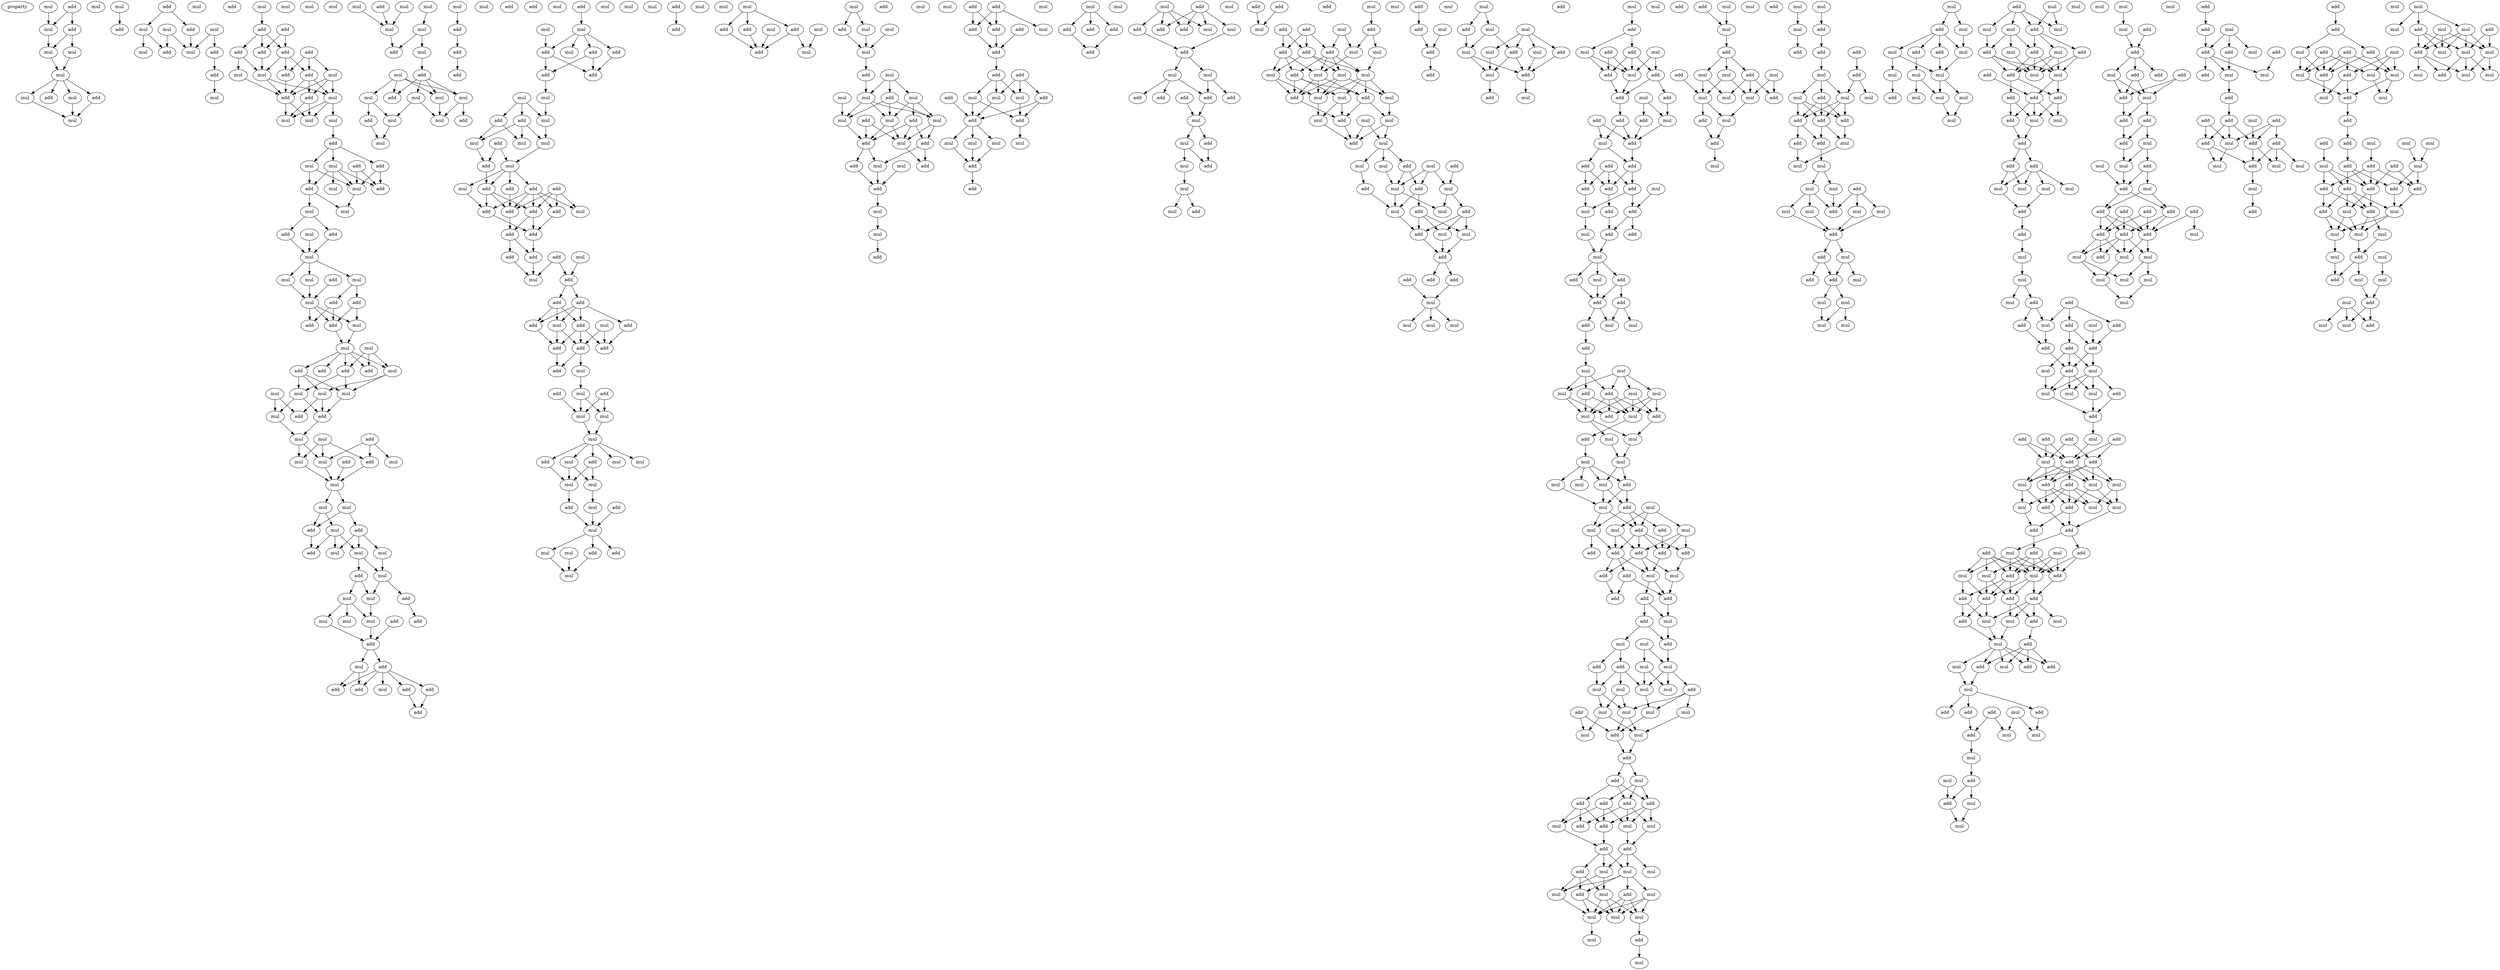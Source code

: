 digraph {
    node [fontcolor=black]
    property [mul=2,lf=1.8]
    0 [ label = mul ];
    1 [ label = add ];
    2 [ label = mul ];
    3 [ label = add ];
    4 [ label = mul ];
    5 [ label = mul ];
    6 [ label = mul ];
    7 [ label = mul ];
    8 [ label = mul ];
    9 [ label = mul ];
    10 [ label = add ];
    11 [ label = mul ];
    12 [ label = add ];
    13 [ label = mul ];
    14 [ label = add ];
    15 [ label = add ];
    16 [ label = mul ];
    17 [ label = mul ];
    18 [ label = mul ];
    19 [ label = add ];
    20 [ label = mul ];
    21 [ label = mul ];
    22 [ label = add ];
    23 [ label = mul ];
    24 [ label = add ];
    25 [ label = add ];
    26 [ label = mul ];
    27 [ label = add ];
    28 [ label = mul ];
    29 [ label = add ];
    30 [ label = add ];
    31 [ label = add ];
    32 [ label = add ];
    33 [ label = add ];
    34 [ label = add ];
    35 [ label = mul ];
    36 [ label = add ];
    37 [ label = add ];
    38 [ label = mul ];
    39 [ label = mul ];
    40 [ label = mul ];
    41 [ label = add ];
    42 [ label = add ];
    43 [ label = mul ];
    44 [ label = mul ];
    45 [ label = mul ];
    46 [ label = add ];
    47 [ label = add ];
    48 [ label = add ];
    49 [ label = mul ];
    50 [ label = mul ];
    51 [ label = mul ];
    52 [ label = add ];
    53 [ label = add ];
    54 [ label = mul ];
    55 [ label = mul ];
    56 [ label = mul ];
    57 [ label = mul ];
    58 [ label = add ];
    59 [ label = mul ];
    60 [ label = mul ];
    61 [ label = add ];
    62 [ label = mul ];
    63 [ label = mul ];
    64 [ label = mul ];
    65 [ label = add ];
    66 [ label = mul ];
    67 [ label = add ];
    68 [ label = mul ];
    69 [ label = add ];
    70 [ label = add ];
    71 [ label = mul ];
    72 [ label = add ];
    73 [ label = mul ];
    74 [ label = mul ];
    75 [ label = add ];
    76 [ label = add ];
    77 [ label = add ];
    78 [ label = add ];
    79 [ label = mul ];
    80 [ label = mul ];
    81 [ label = mul ];
    82 [ label = mul ];
    83 [ label = mul ];
    84 [ label = add ];
    85 [ label = add ];
    86 [ label = mul ];
    87 [ label = mul ];
    88 [ label = add ];
    89 [ label = mul ];
    90 [ label = mul ];
    91 [ label = add ];
    92 [ label = mul ];
    93 [ label = add ];
    94 [ label = mul ];
    95 [ label = mul ];
    96 [ label = mul ];
    97 [ label = mul ];
    98 [ label = add ];
    99 [ label = mul ];
    100 [ label = add ];
    101 [ label = mul ];
    102 [ label = mul ];
    103 [ label = add ];
    104 [ label = mul ];
    105 [ label = add ];
    106 [ label = mul ];
    107 [ label = mul ];
    108 [ label = mul ];
    109 [ label = add ];
    110 [ label = mul ];
    111 [ label = mul ];
    112 [ label = add ];
    113 [ label = add ];
    114 [ label = mul ];
    115 [ label = add ];
    116 [ label = mul ];
    117 [ label = add ];
    118 [ label = add ];
    119 [ label = add ];
    120 [ label = mul ];
    121 [ label = add ];
    122 [ label = add ];
    123 [ label = add ];
    124 [ label = mul ];
    125 [ label = mul ];
    126 [ label = mul ];
    127 [ label = add ];
    128 [ label = mul ];
    129 [ label = mul ];
    130 [ label = mul ];
    131 [ label = mul ];
    132 [ label = add ];
    133 [ label = mul ];
    134 [ label = add ];
    135 [ label = mul ];
    136 [ label = mul ];
    137 [ label = add ];
    138 [ label = mul ];
    139 [ label = mul ];
    140 [ label = mul ];
    141 [ label = mul ];
    142 [ label = add ];
    143 [ label = add ];
    144 [ label = mul ];
    145 [ label = mul ];
    146 [ label = mul ];
    147 [ label = add ];
    148 [ label = add ];
    149 [ label = add ];
    150 [ label = add ];
    151 [ label = mul ];
    152 [ label = add ];
    153 [ label = add ];
    154 [ label = mul ];
    155 [ label = mul ];
    156 [ label = mul ];
    157 [ label = add ];
    158 [ label = mul ];
    159 [ label = add ];
    160 [ label = add ];
    161 [ label = add ];
    162 [ label = add ];
    163 [ label = mul ];
    164 [ label = mul ];
    165 [ label = mul ];
    166 [ label = mul ];
    167 [ label = add ];
    168 [ label = add ];
    169 [ label = mul ];
    170 [ label = mul ];
    171 [ label = mul ];
    172 [ label = add ];
    173 [ label = mul ];
    174 [ label = add ];
    175 [ label = add ];
    176 [ label = mul ];
    177 [ label = add ];
    178 [ label = add ];
    179 [ label = add ];
    180 [ label = add ];
    181 [ label = add ];
    182 [ label = add ];
    183 [ label = mul ];
    184 [ label = add ];
    185 [ label = add ];
    186 [ label = add ];
    187 [ label = mul ];
    188 [ label = add ];
    189 [ label = mul ];
    190 [ label = add ];
    191 [ label = add ];
    192 [ label = add ];
    193 [ label = mul ];
    194 [ label = add ];
    195 [ label = add ];
    196 [ label = add ];
    197 [ label = add ];
    198 [ label = add ];
    199 [ label = mul ];
    200 [ label = mul ];
    201 [ label = add ];
    202 [ label = add ];
    203 [ label = add ];
    204 [ label = mul ];
    205 [ label = add ];
    206 [ label = add ];
    207 [ label = mul ];
    208 [ label = add ];
    209 [ label = add ];
    210 [ label = mul ];
    211 [ label = mul ];
    212 [ label = add ];
    213 [ label = mul ];
    214 [ label = add ];
    215 [ label = mul ];
    216 [ label = add ];
    217 [ label = mul ];
    218 [ label = mul ];
    219 [ label = mul ];
    220 [ label = mul ];
    221 [ label = add ];
    222 [ label = mul ];
    223 [ label = mul ];
    224 [ label = add ];
    225 [ label = mul ];
    226 [ label = mul ];
    227 [ label = mul ];
    228 [ label = add ];
    229 [ label = mul ];
    230 [ label = add ];
    231 [ label = mul ];
    232 [ label = mul ];
    233 [ label = add ];
    234 [ label = mul ];
    235 [ label = add ];
    236 [ label = mul ];
    237 [ label = add ];
    238 [ label = mul ];
    239 [ label = add ];
    240 [ label = mul ];
    241 [ label = add ];
    242 [ label = mul ];
    243 [ label = add ];
    244 [ label = mul ];
    245 [ label = mul ];
    246 [ label = add ];
    247 [ label = mul ];
    248 [ label = mul ];
    249 [ label = mul ];
    250 [ label = add ];
    251 [ label = mul ];
    252 [ label = add ];
    253 [ label = add ];
    254 [ label = mul ];
    255 [ label = mul ];
    256 [ label = mul ];
    257 [ label = mul ];
    258 [ label = add ];
    259 [ label = add ];
    260 [ label = add ];
    261 [ label = mul ];
    262 [ label = mul ];
    263 [ label = add ];
    264 [ label = add ];
    265 [ label = mul ];
    266 [ label = mul ];
    267 [ label = mul ];
    268 [ label = mul ];
    269 [ label = add ];
    270 [ label = add ];
    271 [ label = add ];
    272 [ label = add ];
    273 [ label = add ];
    274 [ label = add ];
    275 [ label = mul ];
    276 [ label = add ];
    277 [ label = add ];
    278 [ label = add ];
    279 [ label = add ];
    280 [ label = mul ];
    281 [ label = mul ];
    282 [ label = add ];
    283 [ label = mul ];
    284 [ label = add ];
    285 [ label = add ];
    286 [ label = mul ];
    287 [ label = mul ];
    288 [ label = mul ];
    289 [ label = mul ];
    290 [ label = add ];
    291 [ label = add ];
    292 [ label = mul ];
    293 [ label = mul ];
    294 [ label = mul ];
    295 [ label = add ];
    296 [ label = add ];
    297 [ label = add ];
    298 [ label = add ];
    299 [ label = mul ];
    300 [ label = add ];
    301 [ label = mul ];
    302 [ label = add ];
    303 [ label = add ];
    304 [ label = add ];
    305 [ label = mul ];
    306 [ label = add ];
    307 [ label = mul ];
    308 [ label = mul ];
    309 [ label = mul ];
    310 [ label = add ];
    311 [ label = add ];
    312 [ label = add ];
    313 [ label = add ];
    314 [ label = add ];
    315 [ label = mul ];
    316 [ label = mul ];
    317 [ label = add ];
    318 [ label = mul ];
    319 [ label = add ];
    320 [ label = mul ];
    321 [ label = add ];
    322 [ label = add ];
    323 [ label = add ];
    324 [ label = mul ];
    325 [ label = add ];
    326 [ label = mul ];
    327 [ label = mul ];
    328 [ label = add ];
    329 [ label = add ];
    330 [ label = add ];
    331 [ label = mul ];
    332 [ label = add ];
    333 [ label = mul ];
    334 [ label = add ];
    335 [ label = add ];
    336 [ label = mul ];
    337 [ label = mul ];
    338 [ label = mul ];
    339 [ label = mul ];
    340 [ label = add ];
    341 [ label = mul ];
    342 [ label = mul ];
    343 [ label = mul ];
    344 [ label = mul ];
    345 [ label = add ];
    346 [ label = add ];
    347 [ label = mul ];
    348 [ label = add ];
    349 [ label = mul ];
    350 [ label = mul ];
    351 [ label = add ];
    352 [ label = mul ];
    353 [ label = mul ];
    354 [ label = add ];
    355 [ label = mul ];
    356 [ label = add ];
    357 [ label = mul ];
    358 [ label = mul ];
    359 [ label = mul ];
    360 [ label = add ];
    361 [ label = add ];
    362 [ label = add ];
    363 [ label = mul ];
    364 [ label = mul ];
    365 [ label = add ];
    366 [ label = mul ];
    367 [ label = mul ];
    368 [ label = add ];
    369 [ label = add ];
    370 [ label = mul ];
    371 [ label = add ];
    372 [ label = add ];
    373 [ label = add ];
    374 [ label = mul ];
    375 [ label = mul ];
    376 [ label = mul ];
    377 [ label = mul ];
    378 [ label = add ];
    379 [ label = mul ];
    380 [ label = add ];
    381 [ label = add ];
    382 [ label = mul ];
    383 [ label = add ];
    384 [ label = mul ];
    385 [ label = mul ];
    386 [ label = mul ];
    387 [ label = add ];
    388 [ label = add ];
    389 [ label = mul ];
    390 [ label = add ];
    391 [ label = mul ];
    392 [ label = mul ];
    393 [ label = mul ];
    394 [ label = add ];
    395 [ label = mul ];
    396 [ label = add ];
    397 [ label = mul ];
    398 [ label = add ];
    399 [ label = add ];
    400 [ label = mul ];
    401 [ label = mul ];
    402 [ label = add ];
    403 [ label = add ];
    404 [ label = mul ];
    405 [ label = mul ];
    406 [ label = add ];
    407 [ label = add ];
    408 [ label = add ];
    409 [ label = mul ];
    410 [ label = add ];
    411 [ label = add ];
    412 [ label = add ];
    413 [ label = mul ];
    414 [ label = add ];
    415 [ label = add ];
    416 [ label = mul ];
    417 [ label = add ];
    418 [ label = add ];
    419 [ label = add ];
    420 [ label = add ];
    421 [ label = add ];
    422 [ label = mul ];
    423 [ label = add ];
    424 [ label = add ];
    425 [ label = mul ];
    426 [ label = add ];
    427 [ label = mul ];
    428 [ label = add ];
    429 [ label = add ];
    430 [ label = mul ];
    431 [ label = mul ];
    432 [ label = add ];
    433 [ label = add ];
    434 [ label = add ];
    435 [ label = add ];
    436 [ label = add ];
    437 [ label = mul ];
    438 [ label = mul ];
    439 [ label = add ];
    440 [ label = mul ];
    441 [ label = mul ];
    442 [ label = mul ];
    443 [ label = mul ];
    444 [ label = mul ];
    445 [ label = add ];
    446 [ label = add ];
    447 [ label = add ];
    448 [ label = add ];
    449 [ label = mul ];
    450 [ label = mul ];
    451 [ label = mul ];
    452 [ label = add ];
    453 [ label = mul ];
    454 [ label = mul ];
    455 [ label = mul ];
    456 [ label = mul ];
    457 [ label = mul ];
    458 [ label = add ];
    459 [ label = add ];
    460 [ label = mul ];
    461 [ label = add ];
    462 [ label = mul ];
    463 [ label = mul ];
    464 [ label = mul ];
    465 [ label = add ];
    466 [ label = mul ];
    467 [ label = mul ];
    468 [ label = add ];
    469 [ label = add ];
    470 [ label = add ];
    471 [ label = add ];
    472 [ label = add ];
    473 [ label = add ];
    474 [ label = mul ];
    475 [ label = add ];
    476 [ label = mul ];
    477 [ label = add ];
    478 [ label = add ];
    479 [ label = add ];
    480 [ label = add ];
    481 [ label = add ];
    482 [ label = mul ];
    483 [ label = add ];
    484 [ label = mul ];
    485 [ label = mul ];
    486 [ label = mul ];
    487 [ label = add ];
    488 [ label = add ];
    489 [ label = mul ];
    490 [ label = mul ];
    491 [ label = add ];
    492 [ label = mul ];
    493 [ label = mul ];
    494 [ label = mul ];
    495 [ label = add ];
    496 [ label = mul ];
    497 [ label = mul ];
    498 [ label = mul ];
    499 [ label = mul ];
    500 [ label = mul ];
    501 [ label = add ];
    502 [ label = mul ];
    503 [ label = add ];
    504 [ label = add ];
    505 [ label = mul ];
    506 [ label = add ];
    507 [ label = add ];
    508 [ label = add ];
    509 [ label = add ];
    510 [ label = mul ];
    511 [ label = add ];
    512 [ label = mul ];
    513 [ label = add ];
    514 [ label = mul ];
    515 [ label = add ];
    516 [ label = add ];
    517 [ label = mul ];
    518 [ label = mul ];
    519 [ label = mul ];
    520 [ label = add ];
    521 [ label = mul ];
    522 [ label = mul ];
    523 [ label = mul ];
    524 [ label = add ];
    525 [ label = add ];
    526 [ label = mul ];
    527 [ label = mul ];
    528 [ label = mul ];
    529 [ label = add ];
    530 [ label = mul ];
    531 [ label = add ];
    532 [ label = mul ];
    533 [ label = mul ];
    534 [ label = mul ];
    535 [ label = add ];
    536 [ label = mul ];
    537 [ label = add ];
    538 [ label = mul ];
    539 [ label = add ];
    540 [ label = mul ];
    541 [ label = mul ];
    542 [ label = add ];
    543 [ label = mul ];
    544 [ label = add ];
    545 [ label = mul ];
    546 [ label = mul ];
    547 [ label = add ];
    548 [ label = mul ];
    549 [ label = add ];
    550 [ label = mul ];
    551 [ label = mul ];
    552 [ label = mul ];
    553 [ label = mul ];
    554 [ label = add ];
    555 [ label = add ];
    556 [ label = add ];
    557 [ label = add ];
    558 [ label = mul ];
    559 [ label = add ];
    560 [ label = mul ];
    561 [ label = mul ];
    562 [ label = add ];
    563 [ label = mul ];
    564 [ label = add ];
    565 [ label = add ];
    566 [ label = add ];
    567 [ label = add ];
    568 [ label = add ];
    569 [ label = mul ];
    570 [ label = mul ];
    571 [ label = mul ];
    572 [ label = add ];
    573 [ label = mul ];
    574 [ label = mul ];
    575 [ label = mul ];
    576 [ label = mul ];
    577 [ label = mul ];
    578 [ label = add ];
    579 [ label = mul ];
    580 [ label = add ];
    581 [ label = mul ];
    582 [ label = add ];
    583 [ label = add ];
    584 [ label = add ];
    585 [ label = mul ];
    586 [ label = mul ];
    587 [ label = mul ];
    588 [ label = mul ];
    589 [ label = mul ];
    590 [ label = mul ];
    591 [ label = add ];
    592 [ label = mul ];
    593 [ label = mul ];
    594 [ label = add ];
    595 [ label = mul ];
    596 [ label = add ];
    597 [ label = mul ];
    598 [ label = mul ];
    599 [ label = mul ];
    600 [ label = mul ];
    601 [ label = mul ];
    602 [ label = add ];
    603 [ label = mul ];
    604 [ label = mul ];
    605 [ label = add ];
    606 [ label = mul ];
    607 [ label = add ];
    608 [ label = mul ];
    609 [ label = mul ];
    610 [ label = mul ];
    611 [ label = add ];
    612 [ label = mul ];
    613 [ label = add ];
    614 [ label = add ];
    615 [ label = mul ];
    616 [ label = mul ];
    617 [ label = add ];
    618 [ label = add ];
    619 [ label = mul ];
    620 [ label = add ];
    621 [ label = add ];
    622 [ label = add ];
    623 [ label = mul ];
    624 [ label = add ];
    625 [ label = mul ];
    626 [ label = add ];
    627 [ label = add ];
    628 [ label = add ];
    629 [ label = mul ];
    630 [ label = mul ];
    631 [ label = mul ];
    632 [ label = mul ];
    633 [ label = add ];
    634 [ label = mul ];
    635 [ label = add ];
    636 [ label = mul ];
    637 [ label = mul ];
    638 [ label = mul ];
    639 [ label = add ];
    640 [ label = mul ];
    641 [ label = add ];
    642 [ label = add ];
    643 [ label = mul ];
    644 [ label = mul ];
    645 [ label = add ];
    646 [ label = add ];
    647 [ label = add ];
    648 [ label = add ];
    649 [ label = add ];
    650 [ label = mul ];
    651 [ label = add ];
    652 [ label = mul ];
    653 [ label = mul ];
    654 [ label = add ];
    655 [ label = mul ];
    656 [ label = mul ];
    657 [ label = add ];
    658 [ label = add ];
    659 [ label = mul ];
    660 [ label = add ];
    661 [ label = add ];
    662 [ label = add ];
    663 [ label = add ];
    664 [ label = add ];
    665 [ label = mul ];
    666 [ label = mul ];
    667 [ label = add ];
    668 [ label = add ];
    669 [ label = mul ];
    670 [ label = mul ];
    671 [ label = mul ];
    672 [ label = add ];
    673 [ label = mul ];
    674 [ label = add ];
    675 [ label = mul ];
    676 [ label = add ];
    677 [ label = add ];
    678 [ label = mul ];
    679 [ label = add ];
    680 [ label = add ];
    681 [ label = mul ];
    682 [ label = add ];
    683 [ label = mul ];
    684 [ label = add ];
    685 [ label = mul ];
    686 [ label = mul ];
    687 [ label = add ];
    688 [ label = add ];
    689 [ label = add ];
    690 [ label = add ];
    691 [ label = add ];
    692 [ label = mul ];
    693 [ label = mul ];
    694 [ label = add ];
    695 [ label = mul ];
    696 [ label = add ];
    697 [ label = add ];
    698 [ label = mul ];
    699 [ label = add ];
    700 [ label = mul ];
    701 [ label = add ];
    702 [ label = mul ];
    703 [ label = add ];
    704 [ label = mul ];
    705 [ label = add ];
    706 [ label = mul ];
    707 [ label = add ];
    708 [ label = add ];
    709 [ label = add ];
    710 [ label = mul ];
    711 [ label = add ];
    712 [ label = mul ];
    713 [ label = mul ];
    714 [ label = mul ];
    715 [ label = add ];
    716 [ label = add ];
    717 [ label = mul ];
    718 [ label = mul ];
    719 [ label = mul ];
    720 [ label = add ];
    721 [ label = mul ];
    722 [ label = add ];
    723 [ label = add ];
    724 [ label = add ];
    725 [ label = add ];
    726 [ label = mul ];
    727 [ label = add ];
    728 [ label = mul ];
    729 [ label = add ];
    730 [ label = add ];
    731 [ label = add ];
    732 [ label = mul ];
    733 [ label = mul ];
    734 [ label = mul ];
    735 [ label = add ];
    736 [ label = mul ];
    737 [ label = add ];
    738 [ label = mul ];
    739 [ label = add ];
    740 [ label = add ];
    741 [ label = add ];
    742 [ label = add ];
    743 [ label = add ];
    744 [ label = add ];
    745 [ label = add ];
    746 [ label = add ];
    747 [ label = mul ];
    748 [ label = mul ];
    749 [ label = mul ];
    750 [ label = mul ];
    751 [ label = add ];
    752 [ label = mul ];
    753 [ label = mul ];
    754 [ label = mul ];
    755 [ label = mul ];
    756 [ label = add ];
    757 [ label = add ];
    758 [ label = mul ];
    759 [ label = add ];
    760 [ label = mul ];
    761 [ label = add ];
    762 [ label = add ];
    763 [ label = mul ];
    764 [ label = mul ];
    765 [ label = add ];
    766 [ label = add ];
    767 [ label = add ];
    768 [ label = add ];
    769 [ label = mul ];
    770 [ label = add ];
    771 [ label = mul ];
    772 [ label = add ];
    773 [ label = add ];
    774 [ label = add ];
    775 [ label = mul ];
    776 [ label = add ];
    777 [ label = mul ];
    778 [ label = mul ];
    779 [ label = mul ];
    780 [ label = add ];
    781 [ label = add ];
    782 [ label = add ];
    783 [ label = mul ];
    784 [ label = add ];
    785 [ label = add ];
    786 [ label = add ];
    787 [ label = mul ];
    788 [ label = add ];
    789 [ label = mul ];
    790 [ label = mul ];
    791 [ label = add ];
    792 [ label = mul ];
    793 [ label = mul ];
    794 [ label = add ];
    795 [ label = mul ];
    796 [ label = add ];
    797 [ label = add ];
    798 [ label = mul ];
    799 [ label = mul ];
    800 [ label = add ];
    801 [ label = mul ];
    802 [ label = mul ];
    803 [ label = add ];
    804 [ label = add ];
    805 [ label = mul ];
    806 [ label = add ];
    807 [ label = add ];
    808 [ label = add ];
    809 [ label = add ];
    810 [ label = add ];
    811 [ label = add ];
    812 [ label = add ];
    813 [ label = add ];
    814 [ label = mul ];
    815 [ label = mul ];
    816 [ label = mul ];
    817 [ label = mul ];
    818 [ label = mul ];
    819 [ label = mul ];
    820 [ label = add ];
    821 [ label = mul ];
    822 [ label = mul ];
    823 [ label = add ];
    824 [ label = mul ];
    825 [ label = mul ];
    826 [ label = add ];
    827 [ label = mul ];
    828 [ label = mul ];
    829 [ label = add ];
    830 [ label = mul ];
    831 [ label = mul ];
    832 [ label = add ];
    833 [ label = mul ];
    834 [ label = mul ];
    835 [ label = add ];
    836 [ label = mul ];
    837 [ label = mul ];
    838 [ label = mul ];
    839 [ label = add ];
    840 [ label = mul ];
    841 [ label = mul ];
    842 [ label = mul ];
    843 [ label = mul ];
    844 [ label = add ];
    0 -> 2 [ name = 0 ];
    1 -> 2 [ name = 1 ];
    1 -> 3 [ name = 2 ];
    2 -> 5 [ name = 3 ];
    3 -> 5 [ name = 4 ];
    3 -> 6 [ name = 5 ];
    5 -> 7 [ name = 6 ];
    6 -> 7 [ name = 7 ];
    7 -> 8 [ name = 8 ];
    7 -> 10 [ name = 9 ];
    7 -> 11 [ name = 10 ];
    7 -> 12 [ name = 11 ];
    8 -> 13 [ name = 12 ];
    9 -> 14 [ name = 13 ];
    11 -> 13 [ name = 14 ];
    12 -> 13 [ name = 15 ];
    15 -> 18 [ name = 16 ];
    15 -> 19 [ name = 17 ];
    16 -> 21 [ name = 18 ];
    16 -> 24 [ name = 19 ];
    17 -> 21 [ name = 20 ];
    17 -> 22 [ name = 21 ];
    18 -> 20 [ name = 22 ];
    18 -> 24 [ name = 23 ];
    19 -> 21 [ name = 24 ];
    22 -> 25 [ name = 25 ];
    25 -> 26 [ name = 26 ];
    28 -> 29 [ name = 27 ];
    29 -> 31 [ name = 28 ];
    29 -> 32 [ name = 29 ];
    29 -> 34 [ name = 30 ];
    30 -> 31 [ name = 31 ];
    30 -> 32 [ name = 32 ];
    31 -> 39 [ name = 33 ];
    32 -> 36 [ name = 34 ];
    32 -> 37 [ name = 35 ];
    32 -> 39 [ name = 36 ];
    33 -> 36 [ name = 37 ];
    33 -> 37 [ name = 38 ];
    33 -> 38 [ name = 39 ];
    34 -> 35 [ name = 40 ];
    34 -> 39 [ name = 41 ];
    35 -> 42 [ name = 42 ];
    36 -> 42 [ name = 43 ];
    37 -> 40 [ name = 44 ];
    37 -> 41 [ name = 45 ];
    37 -> 42 [ name = 46 ];
    38 -> 40 [ name = 47 ];
    38 -> 41 [ name = 48 ];
    38 -> 42 [ name = 49 ];
    39 -> 40 [ name = 50 ];
    39 -> 42 [ name = 51 ];
    40 -> 43 [ name = 52 ];
    40 -> 44 [ name = 53 ];
    40 -> 45 [ name = 54 ];
    41 -> 44 [ name = 55 ];
    41 -> 45 [ name = 56 ];
    42 -> 44 [ name = 57 ];
    42 -> 45 [ name = 58 ];
    43 -> 46 [ name = 59 ];
    46 -> 47 [ name = 60 ];
    46 -> 49 [ name = 61 ];
    46 -> 50 [ name = 62 ];
    47 -> 51 [ name = 63 ];
    47 -> 53 [ name = 64 ];
    48 -> 51 [ name = 65 ];
    48 -> 53 [ name = 66 ];
    49 -> 51 [ name = 67 ];
    49 -> 52 [ name = 68 ];
    49 -> 53 [ name = 69 ];
    49 -> 54 [ name = 70 ];
    50 -> 51 [ name = 71 ];
    50 -> 52 [ name = 72 ];
    51 -> 56 [ name = 73 ];
    52 -> 55 [ name = 74 ];
    52 -> 56 [ name = 75 ];
    55 -> 58 [ name = 76 ];
    55 -> 61 [ name = 77 ];
    58 -> 62 [ name = 78 ];
    60 -> 62 [ name = 79 ];
    61 -> 62 [ name = 80 ];
    62 -> 63 [ name = 81 ];
    62 -> 64 [ name = 82 ];
    62 -> 66 [ name = 83 ];
    63 -> 67 [ name = 84 ];
    63 -> 69 [ name = 85 ];
    64 -> 68 [ name = 86 ];
    65 -> 68 [ name = 87 ];
    66 -> 68 [ name = 88 ];
    67 -> 71 [ name = 89 ];
    67 -> 72 [ name = 90 ];
    68 -> 70 [ name = 91 ];
    68 -> 71 [ name = 92 ];
    68 -> 72 [ name = 93 ];
    69 -> 70 [ name = 94 ];
    69 -> 72 [ name = 95 ];
    71 -> 74 [ name = 96 ];
    72 -> 74 [ name = 97 ];
    73 -> 75 [ name = 98 ];
    73 -> 78 [ name = 99 ];
    73 -> 79 [ name = 100 ];
    74 -> 75 [ name = 101 ];
    74 -> 76 [ name = 102 ];
    74 -> 77 [ name = 103 ];
    74 -> 78 [ name = 104 ];
    74 -> 79 [ name = 105 ];
    75 -> 81 [ name = 106 ];
    75 -> 82 [ name = 107 ];
    77 -> 80 [ name = 108 ];
    77 -> 81 [ name = 109 ];
    77 -> 82 [ name = 110 ];
    79 -> 80 [ name = 111 ];
    79 -> 81 [ name = 112 ];
    80 -> 84 [ name = 113 ];
    80 -> 85 [ name = 114 ];
    81 -> 85 [ name = 115 ];
    82 -> 85 [ name = 116 ];
    82 -> 86 [ name = 117 ];
    83 -> 84 [ name = 118 ];
    83 -> 86 [ name = 119 ];
    85 -> 87 [ name = 120 ];
    86 -> 87 [ name = 121 ];
    87 -> 90 [ name = 122 ];
    87 -> 92 [ name = 123 ];
    88 -> 91 [ name = 124 ];
    88 -> 92 [ name = 125 ];
    88 -> 94 [ name = 126 ];
    89 -> 90 [ name = 127 ];
    89 -> 91 [ name = 128 ];
    89 -> 92 [ name = 129 ];
    90 -> 95 [ name = 130 ];
    91 -> 95 [ name = 131 ];
    92 -> 95 [ name = 132 ];
    93 -> 95 [ name = 133 ];
    95 -> 96 [ name = 134 ];
    95 -> 97 [ name = 135 ];
    96 -> 98 [ name = 136 ];
    96 -> 100 [ name = 137 ];
    97 -> 98 [ name = 138 ];
    97 -> 99 [ name = 139 ];
    98 -> 103 [ name = 140 ];
    99 -> 102 [ name = 141 ];
    99 -> 103 [ name = 142 ];
    99 -> 104 [ name = 143 ];
    100 -> 101 [ name = 144 ];
    100 -> 102 [ name = 145 ];
    100 -> 104 [ name = 146 ];
    101 -> 106 [ name = 147 ];
    102 -> 105 [ name = 148 ];
    102 -> 106 [ name = 149 ];
    105 -> 107 [ name = 150 ];
    105 -> 108 [ name = 151 ];
    106 -> 107 [ name = 152 ];
    106 -> 109 [ name = 153 ];
    107 -> 110 [ name = 154 ];
    108 -> 110 [ name = 155 ];
    108 -> 111 [ name = 156 ];
    108 -> 114 [ name = 157 ];
    109 -> 112 [ name = 158 ];
    110 -> 115 [ name = 159 ];
    113 -> 115 [ name = 160 ];
    114 -> 115 [ name = 161 ];
    115 -> 116 [ name = 162 ];
    115 -> 117 [ name = 163 ];
    116 -> 121 [ name = 164 ];
    116 -> 122 [ name = 165 ];
    117 -> 118 [ name = 166 ];
    117 -> 119 [ name = 167 ];
    117 -> 120 [ name = 168 ];
    117 -> 121 [ name = 169 ];
    117 -> 122 [ name = 170 ];
    118 -> 123 [ name = 171 ];
    119 -> 123 [ name = 172 ];
    125 -> 130 [ name = 173 ];
    126 -> 130 [ name = 174 ];
    127 -> 130 [ name = 175 ];
    128 -> 129 [ name = 176 ];
    129 -> 131 [ name = 177 ];
    129 -> 132 [ name = 178 ];
    130 -> 132 [ name = 179 ];
    131 -> 134 [ name = 180 ];
    133 -> 135 [ name = 181 ];
    133 -> 136 [ name = 182 ];
    133 -> 137 [ name = 183 ];
    133 -> 138 [ name = 184 ];
    134 -> 135 [ name = 185 ];
    134 -> 136 [ name = 186 ];
    134 -> 137 [ name = 187 ];
    134 -> 139 [ name = 188 ];
    135 -> 141 [ name = 189 ];
    136 -> 141 [ name = 190 ];
    136 -> 143 [ name = 191 ];
    138 -> 140 [ name = 192 ];
    138 -> 142 [ name = 193 ];
    139 -> 140 [ name = 194 ];
    139 -> 141 [ name = 195 ];
    140 -> 144 [ name = 196 ];
    142 -> 144 [ name = 197 ];
    145 -> 148 [ name = 198 ];
    148 -> 149 [ name = 199 ];
    149 -> 152 [ name = 200 ];
    153 -> 155 [ name = 201 ];
    155 -> 157 [ name = 202 ];
    155 -> 158 [ name = 203 ];
    155 -> 159 [ name = 204 ];
    155 -> 160 [ name = 205 ];
    156 -> 159 [ name = 206 ];
    157 -> 162 [ name = 207 ];
    159 -> 161 [ name = 208 ];
    159 -> 162 [ name = 209 ];
    160 -> 161 [ name = 210 ];
    160 -> 162 [ name = 211 ];
    161 -> 165 [ name = 212 ];
    164 -> 166 [ name = 213 ];
    164 -> 167 [ name = 214 ];
    164 -> 168 [ name = 215 ];
    165 -> 166 [ name = 216 ];
    166 -> 171 [ name = 217 ];
    167 -> 169 [ name = 218 ];
    167 -> 170 [ name = 219 ];
    168 -> 169 [ name = 220 ];
    168 -> 170 [ name = 221 ];
    168 -> 171 [ name = 222 ];
    169 -> 174 [ name = 223 ];
    171 -> 173 [ name = 224 ];
    172 -> 173 [ name = 225 ];
    172 -> 174 [ name = 226 ];
    173 -> 175 [ name = 227 ];
    173 -> 176 [ name = 228 ];
    173 -> 177 [ name = 229 ];
    173 -> 179 [ name = 230 ];
    174 -> 177 [ name = 231 ];
    175 -> 180 [ name = 232 ];
    175 -> 181 [ name = 233 ];
    175 -> 182 [ name = 234 ];
    175 -> 183 [ name = 235 ];
    175 -> 184 [ name = 236 ];
    176 -> 184 [ name = 237 ];
    177 -> 181 [ name = 238 ];
    177 -> 182 [ name = 239 ];
    177 -> 184 [ name = 240 ];
    178 -> 180 [ name = 241 ];
    178 -> 181 [ name = 242 ];
    178 -> 182 [ name = 243 ];
    178 -> 183 [ name = 244 ];
    179 -> 181 [ name = 245 ];
    180 -> 185 [ name = 246 ];
    181 -> 186 [ name = 247 ];
    182 -> 185 [ name = 248 ];
    182 -> 186 [ name = 249 ];
    184 -> 185 [ name = 250 ];
    185 -> 190 [ name = 251 ];
    186 -> 188 [ name = 252 ];
    186 -> 190 [ name = 253 ];
    187 -> 192 [ name = 254 ];
    188 -> 193 [ name = 255 ];
    190 -> 193 [ name = 256 ];
    191 -> 192 [ name = 257 ];
    191 -> 193 [ name = 258 ];
    192 -> 194 [ name = 259 ];
    192 -> 195 [ name = 260 ];
    194 -> 196 [ name = 261 ];
    194 -> 197 [ name = 262 ];
    194 -> 200 [ name = 263 ];
    195 -> 196 [ name = 264 ];
    195 -> 197 [ name = 265 ];
    195 -> 198 [ name = 266 ];
    195 -> 200 [ name = 267 ];
    196 -> 201 [ name = 268 ];
    197 -> 201 [ name = 269 ];
    197 -> 202 [ name = 270 ];
    197 -> 203 [ name = 271 ];
    198 -> 203 [ name = 272 ];
    199 -> 202 [ name = 273 ];
    199 -> 203 [ name = 274 ];
    200 -> 201 [ name = 275 ];
    200 -> 202 [ name = 276 ];
    201 -> 205 [ name = 277 ];
    202 -> 204 [ name = 278 ];
    202 -> 205 [ name = 279 ];
    204 -> 207 [ name = 280 ];
    206 -> 210 [ name = 281 ];
    206 -> 211 [ name = 282 ];
    207 -> 210 [ name = 283 ];
    207 -> 211 [ name = 284 ];
    208 -> 212 [ name = 285 ];
    209 -> 210 [ name = 286 ];
    210 -> 213 [ name = 287 ];
    211 -> 213 [ name = 288 ];
    213 -> 214 [ name = 289 ];
    213 -> 215 [ name = 290 ];
    213 -> 216 [ name = 291 ];
    213 -> 217 [ name = 292 ];
    213 -> 218 [ name = 293 ];
    214 -> 219 [ name = 294 ];
    214 -> 220 [ name = 295 ];
    216 -> 220 [ name = 296 ];
    218 -> 219 [ name = 297 ];
    218 -> 220 [ name = 298 ];
    219 -> 222 [ name = 299 ];
    220 -> 221 [ name = 300 ];
    221 -> 225 [ name = 301 ];
    222 -> 225 [ name = 302 ];
    224 -> 225 [ name = 303 ];
    225 -> 228 [ name = 304 ];
    225 -> 229 [ name = 305 ];
    225 -> 230 [ name = 306 ];
    226 -> 231 [ name = 307 ];
    229 -> 231 [ name = 308 ];
    230 -> 231 [ name = 309 ];
    232 -> 233 [ name = 310 ];
    232 -> 235 [ name = 311 ];
    232 -> 237 [ name = 312 ];
    233 -> 239 [ name = 313 ];
    234 -> 239 [ name = 314 ];
    235 -> 238 [ name = 315 ];
    235 -> 239 [ name = 316 ];
    236 -> 238 [ name = 317 ];
    237 -> 239 [ name = 318 ];
    240 -> 242 [ name = 319 ];
    240 -> 243 [ name = 320 ];
    242 -> 245 [ name = 321 ];
    243 -> 245 [ name = 322 ];
    244 -> 245 [ name = 323 ];
    245 -> 246 [ name = 324 ];
    246 -> 249 [ name = 325 ];
    247 -> 248 [ name = 326 ];
    247 -> 249 [ name = 327 ];
    247 -> 250 [ name = 328 ];
    248 -> 253 [ name = 329 ];
    248 -> 254 [ name = 330 ];
    248 -> 256 [ name = 331 ];
    249 -> 254 [ name = 332 ];
    249 -> 255 [ name = 333 ];
    249 -> 256 [ name = 334 ];
    250 -> 254 [ name = 335 ];
    250 -> 255 [ name = 336 ];
    250 -> 256 [ name = 337 ];
    251 -> 255 [ name = 338 ];
    252 -> 257 [ name = 339 ];
    252 -> 258 [ name = 340 ];
    253 -> 257 [ name = 341 ];
    253 -> 258 [ name = 342 ];
    253 -> 259 [ name = 343 ];
    254 -> 257 [ name = 344 ];
    254 -> 259 [ name = 345 ];
    255 -> 258 [ name = 346 ];
    256 -> 257 [ name = 347 ];
    256 -> 258 [ name = 348 ];
    257 -> 263 [ name = 349 ];
    258 -> 260 [ name = 350 ];
    258 -> 262 [ name = 351 ];
    259 -> 262 [ name = 352 ];
    259 -> 263 [ name = 353 ];
    260 -> 264 [ name = 354 ];
    261 -> 264 [ name = 355 ];
    262 -> 264 [ name = 356 ];
    264 -> 265 [ name = 357 ];
    265 -> 268 [ name = 358 ];
    268 -> 269 [ name = 359 ];
    270 -> 272 [ name = 360 ];
    270 -> 273 [ name = 361 ];
    271 -> 272 [ name = 362 ];
    271 -> 273 [ name = 363 ];
    271 -> 275 [ name = 364 ];
    272 -> 276 [ name = 365 ];
    273 -> 276 [ name = 366 ];
    274 -> 276 [ name = 367 ];
    276 -> 277 [ name = 368 ];
    277 -> 280 [ name = 369 ];
    277 -> 281 [ name = 370 ];
    277 -> 283 [ name = 371 ];
    278 -> 281 [ name = 372 ];
    278 -> 282 [ name = 373 ];
    278 -> 283 [ name = 374 ];
    279 -> 284 [ name = 375 ];
    280 -> 284 [ name = 376 ];
    280 -> 285 [ name = 377 ];
    281 -> 284 [ name = 378 ];
    282 -> 284 [ name = 379 ];
    282 -> 285 [ name = 380 ];
    283 -> 285 [ name = 381 ];
    284 -> 287 [ name = 382 ];
    284 -> 288 [ name = 383 ];
    284 -> 289 [ name = 384 ];
    285 -> 286 [ name = 385 ];
    287 -> 290 [ name = 386 ];
    288 -> 290 [ name = 387 ];
    289 -> 290 [ name = 388 ];
    290 -> 291 [ name = 389 ];
    293 -> 295 [ name = 390 ];
    293 -> 296 [ name = 391 ];
    293 -> 297 [ name = 392 ];
    295 -> 298 [ name = 393 ];
    297 -> 298 [ name = 394 ];
    299 -> 302 [ name = 395 ];
    299 -> 303 [ name = 396 ];
    299 -> 304 [ name = 397 ];
    299 -> 305 [ name = 398 ];
    300 -> 301 [ name = 399 ];
    300 -> 303 [ name = 400 ];
    300 -> 304 [ name = 401 ];
    300 -> 305 [ name = 402 ];
    301 -> 306 [ name = 403 ];
    302 -> 306 [ name = 404 ];
    306 -> 308 [ name = 405 ];
    306 -> 309 [ name = 406 ];
    308 -> 310 [ name = 407 ];
    308 -> 311 [ name = 408 ];
    308 -> 312 [ name = 409 ];
    309 -> 312 [ name = 410 ];
    309 -> 313 [ name = 411 ];
    312 -> 315 [ name = 412 ];
    314 -> 315 [ name = 413 ];
    315 -> 316 [ name = 414 ];
    315 -> 317 [ name = 415 ];
    316 -> 318 [ name = 416 ];
    316 -> 319 [ name = 417 ];
    317 -> 319 [ name = 418 ];
    318 -> 320 [ name = 419 ];
    320 -> 324 [ name = 420 ];
    320 -> 325 [ name = 421 ];
    321 -> 326 [ name = 422 ];
    323 -> 326 [ name = 423 ];
    327 -> 330 [ name = 424 ];
    328 -> 332 [ name = 425 ];
    328 -> 334 [ name = 426 ];
    328 -> 335 [ name = 427 ];
    329 -> 334 [ name = 428 ];
    329 -> 335 [ name = 429 ];
    330 -> 333 [ name = 430 ];
    330 -> 336 [ name = 431 ];
    331 -> 332 [ name = 432 ];
    331 -> 336 [ name = 433 ];
    332 -> 337 [ name = 434 ];
    332 -> 339 [ name = 435 ];
    332 -> 340 [ name = 436 ];
    332 -> 341 [ name = 437 ];
    333 -> 339 [ name = 438 ];
    334 -> 337 [ name = 439 ];
    334 -> 338 [ name = 440 ];
    334 -> 339 [ name = 441 ];
    335 -> 338 [ name = 442 ];
    335 -> 340 [ name = 443 ];
    335 -> 341 [ name = 444 ];
    336 -> 341 [ name = 445 ];
    337 -> 343 [ name = 446 ];
    337 -> 344 [ name = 447 ];
    337 -> 345 [ name = 448 ];
    338 -> 343 [ name = 449 ];
    338 -> 345 [ name = 450 ];
    339 -> 342 [ name = 451 ];
    339 -> 343 [ name = 452 ];
    339 -> 344 [ name = 453 ];
    339 -> 346 [ name = 454 ];
    340 -> 342 [ name = 455 ];
    340 -> 345 [ name = 456 ];
    340 -> 346 [ name = 457 ];
    341 -> 343 [ name = 458 ];
    341 -> 345 [ name = 459 ];
    341 -> 346 [ name = 460 ];
    342 -> 348 [ name = 461 ];
    342 -> 350 [ name = 462 ];
    343 -> 350 [ name = 463 ];
    344 -> 349 [ name = 464 ];
    345 -> 348 [ name = 465 ];
    346 -> 348 [ name = 466 ];
    346 -> 349 [ name = 467 ];
    347 -> 351 [ name = 468 ];
    347 -> 352 [ name = 469 ];
    348 -> 351 [ name = 470 ];
    349 -> 351 [ name = 471 ];
    349 -> 352 [ name = 472 ];
    350 -> 351 [ name = 473 ];
    352 -> 353 [ name = 474 ];
    352 -> 354 [ name = 475 ];
    352 -> 357 [ name = 476 ];
    353 -> 359 [ name = 477 ];
    354 -> 359 [ name = 478 ];
    354 -> 360 [ name = 479 ];
    355 -> 358 [ name = 480 ];
    355 -> 359 [ name = 481 ];
    355 -> 360 [ name = 482 ];
    356 -> 358 [ name = 483 ];
    357 -> 361 [ name = 484 ];
    358 -> 362 [ name = 485 ];
    358 -> 364 [ name = 486 ];
    359 -> 363 [ name = 487 ];
    359 -> 364 [ name = 488 ];
    360 -> 363 [ name = 489 ];
    360 -> 365 [ name = 490 ];
    361 -> 363 [ name = 491 ];
    362 -> 366 [ name = 492 ];
    362 -> 367 [ name = 493 ];
    362 -> 368 [ name = 494 ];
    363 -> 368 [ name = 495 ];
    365 -> 366 [ name = 496 ];
    365 -> 367 [ name = 497 ];
    365 -> 368 [ name = 498 ];
    366 -> 369 [ name = 499 ];
    367 -> 369 [ name = 500 ];
    368 -> 369 [ name = 501 ];
    369 -> 371 [ name = 502 ];
    369 -> 372 [ name = 503 ];
    372 -> 374 [ name = 504 ];
    373 -> 374 [ name = 505 ];
    374 -> 375 [ name = 506 ];
    374 -> 376 [ name = 507 ];
    374 -> 377 [ name = 508 ];
    378 -> 380 [ name = 509 ];
    379 -> 381 [ name = 510 ];
    380 -> 381 [ name = 511 ];
    381 -> 383 [ name = 512 ];
    384 -> 386 [ name = 513 ];
    384 -> 387 [ name = 514 ];
    385 -> 388 [ name = 515 ];
    385 -> 389 [ name = 516 ];
    385 -> 390 [ name = 517 ];
    385 -> 391 [ name = 518 ];
    386 -> 390 [ name = 519 ];
    386 -> 392 [ name = 520 ];
    387 -> 392 [ name = 521 ];
    388 -> 394 [ name = 522 ];
    389 -> 393 [ name = 523 ];
    390 -> 393 [ name = 524 ];
    390 -> 394 [ name = 525 ];
    391 -> 394 [ name = 526 ];
    392 -> 393 [ name = 527 ];
    392 -> 394 [ name = 528 ];
    393 -> 398 [ name = 529 ];
    394 -> 395 [ name = 530 ];
    397 -> 399 [ name = 531 ];
    399 -> 402 [ name = 532 ];
    399 -> 404 [ name = 533 ];
    401 -> 405 [ name = 534 ];
    401 -> 407 [ name = 535 ];
    402 -> 405 [ name = 536 ];
    402 -> 406 [ name = 537 ];
    402 -> 407 [ name = 538 ];
    403 -> 405 [ name = 539 ];
    403 -> 406 [ name = 540 ];
    404 -> 405 [ name = 541 ];
    404 -> 406 [ name = 542 ];
    405 -> 410 [ name = 543 ];
    406 -> 410 [ name = 544 ];
    407 -> 408 [ name = 545 ];
    407 -> 410 [ name = 546 ];
    408 -> 413 [ name = 547 ];
    409 -> 411 [ name = 548 ];
    409 -> 413 [ name = 549 ];
    410 -> 412 [ name = 550 ];
    411 -> 415 [ name = 551 ];
    412 -> 415 [ name = 552 ];
    412 -> 416 [ name = 553 ];
    413 -> 415 [ name = 554 ];
    414 -> 415 [ name = 555 ];
    414 -> 416 [ name = 556 ];
    415 -> 418 [ name = 557 ];
    416 -> 417 [ name = 558 ];
    416 -> 418 [ name = 559 ];
    417 -> 421 [ name = 560 ];
    417 -> 423 [ name = 561 ];
    418 -> 420 [ name = 562 ];
    418 -> 421 [ name = 563 ];
    419 -> 420 [ name = 564 ];
    419 -> 421 [ name = 565 ];
    419 -> 423 [ name = 566 ];
    420 -> 425 [ name = 567 ];
    420 -> 426 [ name = 568 ];
    421 -> 424 [ name = 569 ];
    422 -> 426 [ name = 570 ];
    423 -> 425 [ name = 571 ];
    424 -> 428 [ name = 572 ];
    425 -> 427 [ name = 573 ];
    426 -> 428 [ name = 574 ];
    426 -> 429 [ name = 575 ];
    427 -> 430 [ name = 576 ];
    428 -> 430 [ name = 577 ];
    430 -> 431 [ name = 578 ];
    430 -> 432 [ name = 579 ];
    430 -> 433 [ name = 580 ];
    431 -> 434 [ name = 581 ];
    432 -> 434 [ name = 582 ];
    432 -> 435 [ name = 583 ];
    433 -> 434 [ name = 584 ];
    434 -> 436 [ name = 585 ];
    434 -> 438 [ name = 586 ];
    435 -> 437 [ name = 587 ];
    435 -> 438 [ name = 588 ];
    436 -> 439 [ name = 589 ];
    439 -> 440 [ name = 590 ];
    440 -> 442 [ name = 591 ];
    440 -> 445 [ name = 592 ];
    440 -> 446 [ name = 593 ];
    441 -> 442 [ name = 594 ];
    441 -> 443 [ name = 595 ];
    441 -> 444 [ name = 596 ];
    441 -> 446 [ name = 597 ];
    442 -> 447 [ name = 598 ];
    442 -> 450 [ name = 599 ];
    443 -> 448 [ name = 600 ];
    443 -> 449 [ name = 601 ];
    443 -> 450 [ name = 602 ];
    444 -> 447 [ name = 603 ];
    444 -> 448 [ name = 604 ];
    444 -> 449 [ name = 605 ];
    445 -> 449 [ name = 606 ];
    445 -> 450 [ name = 607 ];
    446 -> 447 [ name = 608 ];
    446 -> 448 [ name = 609 ];
    446 -> 449 [ name = 610 ];
    446 -> 450 [ name = 611 ];
    448 -> 451 [ name = 612 ];
    449 -> 452 [ name = 613 ];
    450 -> 451 [ name = 614 ];
    450 -> 453 [ name = 615 ];
    451 -> 454 [ name = 616 ];
    452 -> 455 [ name = 617 ];
    453 -> 454 [ name = 618 ];
    454 -> 457 [ name = 619 ];
    454 -> 458 [ name = 620 ];
    455 -> 456 [ name = 621 ];
    455 -> 457 [ name = 622 ];
    455 -> 458 [ name = 623 ];
    455 -> 460 [ name = 624 ];
    456 -> 462 [ name = 625 ];
    457 -> 461 [ name = 626 ];
    457 -> 462 [ name = 627 ];
    458 -> 461 [ name = 628 ];
    458 -> 462 [ name = 629 ];
    461 -> 464 [ name = 630 ];
    461 -> 465 [ name = 631 ];
    461 -> 468 [ name = 632 ];
    462 -> 464 [ name = 633 ];
    462 -> 465 [ name = 634 ];
    463 -> 465 [ name = 635 ];
    463 -> 466 [ name = 636 ];
    463 -> 467 [ name = 637 ];
    464 -> 472 [ name = 638 ];
    464 -> 473 [ name = 639 ];
    465 -> 469 [ name = 640 ];
    465 -> 470 [ name = 641 ];
    465 -> 471 [ name = 642 ];
    465 -> 473 [ name = 643 ];
    466 -> 470 [ name = 644 ];
    466 -> 473 [ name = 645 ];
    467 -> 469 [ name = 646 ];
    467 -> 470 [ name = 647 ];
    467 -> 471 [ name = 648 ];
    468 -> 469 [ name = 649 ];
    469 -> 476 [ name = 650 ];
    470 -> 474 [ name = 651 ];
    470 -> 475 [ name = 652 ];
    470 -> 476 [ name = 653 ];
    471 -> 474 [ name = 654 ];
    473 -> 475 [ name = 655 ];
    473 -> 476 [ name = 656 ];
    473 -> 477 [ name = 657 ];
    474 -> 478 [ name = 658 ];
    475 -> 480 [ name = 659 ];
    476 -> 478 [ name = 660 ];
    476 -> 479 [ name = 661 ];
    477 -> 478 [ name = 662 ];
    477 -> 480 [ name = 663 ];
    478 -> 482 [ name = 664 ];
    479 -> 481 [ name = 665 ];
    479 -> 482 [ name = 666 ];
    481 -> 483 [ name = 667 ];
    481 -> 484 [ name = 668 ];
    482 -> 483 [ name = 669 ];
    483 -> 489 [ name = 670 ];
    484 -> 487 [ name = 671 ];
    484 -> 488 [ name = 672 ];
    485 -> 486 [ name = 673 ];
    485 -> 489 [ name = 674 ];
    486 -> 490 [ name = 675 ];
    486 -> 494 [ name = 676 ];
    487 -> 492 [ name = 677 ];
    488 -> 490 [ name = 678 ];
    488 -> 492 [ name = 679 ];
    488 -> 493 [ name = 680 ];
    489 -> 490 [ name = 681 ];
    489 -> 491 [ name = 682 ];
    489 -> 494 [ name = 683 ];
    490 -> 499 [ name = 684 ];
    491 -> 497 [ name = 685 ];
    491 -> 498 [ name = 686 ];
    491 -> 499 [ name = 687 ];
    492 -> 496 [ name = 688 ];
    492 -> 497 [ name = 689 ];
    493 -> 496 [ name = 690 ];
    493 -> 497 [ name = 691 ];
    495 -> 500 [ name = 692 ];
    495 -> 501 [ name = 693 ];
    496 -> 500 [ name = 694 ];
    496 -> 502 [ name = 695 ];
    497 -> 501 [ name = 696 ];
    497 -> 502 [ name = 697 ];
    498 -> 502 [ name = 698 ];
    499 -> 501 [ name = 699 ];
    501 -> 503 [ name = 700 ];
    502 -> 503 [ name = 701 ];
    503 -> 504 [ name = 702 ];
    503 -> 505 [ name = 703 ];
    504 -> 506 [ name = 704 ];
    504 -> 507 [ name = 705 ];
    504 -> 508 [ name = 706 ];
    505 -> 507 [ name = 707 ];
    505 -> 508 [ name = 708 ];
    505 -> 509 [ name = 709 ];
    506 -> 511 [ name = 710 ];
    506 -> 513 [ name = 711 ];
    506 -> 514 [ name = 712 ];
    507 -> 510 [ name = 713 ];
    507 -> 512 [ name = 714 ];
    507 -> 513 [ name = 715 ];
    508 -> 510 [ name = 716 ];
    508 -> 511 [ name = 717 ];
    508 -> 512 [ name = 718 ];
    509 -> 510 [ name = 719 ];
    509 -> 513 [ name = 720 ];
    509 -> 514 [ name = 721 ];
    510 -> 516 [ name = 722 ];
    512 -> 516 [ name = 723 ];
    513 -> 515 [ name = 724 ];
    514 -> 515 [ name = 725 ];
    515 -> 517 [ name = 726 ];
    515 -> 518 [ name = 727 ];
    515 -> 520 [ name = 728 ];
    516 -> 517 [ name = 729 ];
    516 -> 518 [ name = 730 ];
    516 -> 519 [ name = 731 ];
    517 -> 521 [ name = 732 ];
    517 -> 523 [ name = 733 ];
    517 -> 524 [ name = 734 ];
    517 -> 525 [ name = 735 ];
    518 -> 522 [ name = 736 ];
    518 -> 523 [ name = 737 ];
    520 -> 522 [ name = 738 ];
    520 -> 523 [ name = 739 ];
    520 -> 525 [ name = 740 ];
    521 -> 526 [ name = 741 ];
    521 -> 527 [ name = 742 ];
    521 -> 528 [ name = 743 ];
    522 -> 526 [ name = 744 ];
    522 -> 527 [ name = 745 ];
    522 -> 528 [ name = 746 ];
    523 -> 528 [ name = 747 ];
    524 -> 526 [ name = 748 ];
    524 -> 527 [ name = 749 ];
    524 -> 528 [ name = 750 ];
    525 -> 526 [ name = 751 ];
    525 -> 528 [ name = 752 ];
    527 -> 529 [ name = 753 ];
    528 -> 530 [ name = 754 ];
    529 -> 532 [ name = 755 ];
    531 -> 536 [ name = 756 ];
    534 -> 536 [ name = 757 ];
    536 -> 537 [ name = 758 ];
    537 -> 539 [ name = 759 ];
    537 -> 540 [ name = 760 ];
    537 -> 541 [ name = 761 ];
    538 -> 543 [ name = 762 ];
    538 -> 544 [ name = 763 ];
    539 -> 543 [ name = 764 ];
    539 -> 544 [ name = 765 ];
    539 -> 546 [ name = 766 ];
    540 -> 543 [ name = 767 ];
    540 -> 545 [ name = 768 ];
    541 -> 545 [ name = 769 ];
    541 -> 546 [ name = 770 ];
    542 -> 545 [ name = 771 ];
    543 -> 548 [ name = 772 ];
    545 -> 547 [ name = 773 ];
    545 -> 548 [ name = 774 ];
    547 -> 549 [ name = 775 ];
    548 -> 549 [ name = 776 ];
    549 -> 551 [ name = 777 ];
    550 -> 552 [ name = 778 ];
    552 -> 554 [ name = 779 ];
    553 -> 555 [ name = 780 ];
    555 -> 557 [ name = 781 ];
    556 -> 559 [ name = 782 ];
    557 -> 558 [ name = 783 ];
    558 -> 560 [ name = 784 ];
    558 -> 562 [ name = 785 ];
    558 -> 563 [ name = 786 ];
    559 -> 560 [ name = 787 ];
    559 -> 561 [ name = 788 ];
    560 -> 564 [ name = 789 ];
    560 -> 565 [ name = 790 ];
    560 -> 566 [ name = 791 ];
    562 -> 564 [ name = 792 ];
    562 -> 565 [ name = 793 ];
    562 -> 566 [ name = 794 ];
    563 -> 564 [ name = 795 ];
    563 -> 565 [ name = 796 ];
    563 -> 566 [ name = 797 ];
    564 -> 567 [ name = 798 ];
    564 -> 568 [ name = 799 ];
    565 -> 567 [ name = 800 ];
    565 -> 569 [ name = 801 ];
    566 -> 569 [ name = 802 ];
    567 -> 570 [ name = 803 ];
    568 -> 571 [ name = 804 ];
    569 -> 571 [ name = 805 ];
    570 -> 573 [ name = 806 ];
    570 -> 574 [ name = 807 ];
    572 -> 576 [ name = 808 ];
    572 -> 577 [ name = 809 ];
    572 -> 578 [ name = 810 ];
    573 -> 578 [ name = 811 ];
    574 -> 575 [ name = 812 ];
    574 -> 578 [ name = 813 ];
    574 -> 579 [ name = 814 ];
    575 -> 580 [ name = 815 ];
    576 -> 580 [ name = 816 ];
    577 -> 580 [ name = 817 ];
    579 -> 580 [ name = 818 ];
    580 -> 581 [ name = 819 ];
    580 -> 582 [ name = 820 ];
    581 -> 583 [ name = 821 ];
    581 -> 585 [ name = 822 ];
    582 -> 583 [ name = 823 ];
    582 -> 584 [ name = 824 ];
    583 -> 586 [ name = 825 ];
    583 -> 587 [ name = 826 ];
    586 -> 588 [ name = 827 ];
    587 -> 588 [ name = 828 ];
    587 -> 589 [ name = 829 ];
    590 -> 591 [ name = 830 ];
    590 -> 592 [ name = 831 ];
    591 -> 593 [ name = 832 ];
    591 -> 594 [ name = 833 ];
    591 -> 595 [ name = 834 ];
    591 -> 596 [ name = 835 ];
    592 -> 593 [ name = 836 ];
    593 -> 599 [ name = 837 ];
    594 -> 599 [ name = 838 ];
    595 -> 598 [ name = 839 ];
    595 -> 599 [ name = 840 ];
    596 -> 597 [ name = 841 ];
    597 -> 601 [ name = 842 ];
    597 -> 603 [ name = 843 ];
    598 -> 602 [ name = 844 ];
    599 -> 600 [ name = 845 ];
    599 -> 601 [ name = 846 ];
    600 -> 604 [ name = 847 ];
    601 -> 604 [ name = 848 ];
    605 -> 607 [ name = 849 ];
    605 -> 608 [ name = 850 ];
    605 -> 609 [ name = 851 ];
    605 -> 610 [ name = 852 ];
    606 -> 607 [ name = 853 ];
    606 -> 609 [ name = 854 ];
    607 -> 613 [ name = 855 ];
    607 -> 614 [ name = 856 ];
    607 -> 615 [ name = 857 ];
    608 -> 611 [ name = 858 ];
    610 -> 611 [ name = 859 ];
    610 -> 612 [ name = 860 ];
    610 -> 613 [ name = 861 ];
    611 -> 616 [ name = 862 ];
    611 -> 618 [ name = 863 ];
    611 -> 619 [ name = 864 ];
    612 -> 619 [ name = 865 ];
    613 -> 616 [ name = 866 ];
    613 -> 618 [ name = 867 ];
    613 -> 619 [ name = 868 ];
    614 -> 616 [ name = 869 ];
    614 -> 619 [ name = 870 ];
    615 -> 616 [ name = 871 ];
    615 -> 618 [ name = 872 ];
    615 -> 619 [ name = 873 ];
    616 -> 620 [ name = 874 ];
    616 -> 621 [ name = 875 ];
    617 -> 621 [ name = 876 ];
    618 -> 620 [ name = 877 ];
    618 -> 622 [ name = 878 ];
    620 -> 623 [ name = 879 ];
    620 -> 625 [ name = 880 ];
    621 -> 623 [ name = 881 ];
    621 -> 624 [ name = 882 ];
    621 -> 625 [ name = 883 ];
    622 -> 623 [ name = 884 ];
    622 -> 624 [ name = 885 ];
    623 -> 626 [ name = 886 ];
    624 -> 626 [ name = 887 ];
    626 -> 627 [ name = 888 ];
    626 -> 628 [ name = 889 ];
    627 -> 629 [ name = 890 ];
    627 -> 630 [ name = 891 ];
    627 -> 631 [ name = 892 ];
    627 -> 632 [ name = 893 ];
    628 -> 629 [ name = 894 ];
    628 -> 631 [ name = 895 ];
    629 -> 633 [ name = 896 ];
    630 -> 633 [ name = 897 ];
    633 -> 635 [ name = 898 ];
    635 -> 636 [ name = 899 ];
    636 -> 638 [ name = 900 ];
    638 -> 639 [ name = 901 ];
    638 -> 640 [ name = 902 ];
    639 -> 644 [ name = 903 ];
    639 -> 646 [ name = 904 ];
    641 -> 642 [ name = 905 ];
    641 -> 644 [ name = 906 ];
    641 -> 645 [ name = 907 ];
    642 -> 648 [ name = 908 ];
    643 -> 648 [ name = 909 ];
    644 -> 649 [ name = 910 ];
    645 -> 647 [ name = 911 ];
    645 -> 648 [ name = 912 ];
    646 -> 649 [ name = 913 ];
    647 -> 650 [ name = 914 ];
    647 -> 651 [ name = 915 ];
    647 -> 652 [ name = 916 ];
    648 -> 650 [ name = 917 ];
    648 -> 651 [ name = 918 ];
    649 -> 651 [ name = 919 ];
    650 -> 653 [ name = 920 ];
    650 -> 654 [ name = 921 ];
    650 -> 655 [ name = 922 ];
    650 -> 656 [ name = 923 ];
    651 -> 653 [ name = 924 ];
    651 -> 655 [ name = 925 ];
    651 -> 656 [ name = 926 ];
    652 -> 655 [ name = 927 ];
    653 -> 657 [ name = 928 ];
    654 -> 657 [ name = 929 ];
    655 -> 657 [ name = 930 ];
    657 -> 659 [ name = 931 ];
    658 -> 664 [ name = 932 ];
    658 -> 665 [ name = 933 ];
    659 -> 664 [ name = 934 ];
    660 -> 663 [ name = 935 ];
    660 -> 664 [ name = 936 ];
    661 -> 664 [ name = 937 ];
    661 -> 665 [ name = 938 ];
    662 -> 663 [ name = 939 ];
    662 -> 665 [ name = 940 ];
    663 -> 666 [ name = 941 ];
    663 -> 667 [ name = 942 ];
    663 -> 669 [ name = 943 ];
    663 -> 670 [ name = 944 ];
    664 -> 666 [ name = 945 ];
    664 -> 667 [ name = 946 ];
    664 -> 668 [ name = 947 ];
    664 -> 669 [ name = 948 ];
    664 -> 670 [ name = 949 ];
    665 -> 666 [ name = 950 ];
    665 -> 667 [ name = 951 ];
    665 -> 670 [ name = 952 ];
    666 -> 674 [ name = 953 ];
    666 -> 675 [ name = 954 ];
    667 -> 671 [ name = 955 ];
    667 -> 672 [ name = 956 ];
    667 -> 674 [ name = 957 ];
    668 -> 671 [ name = 958 ];
    668 -> 672 [ name = 959 ];
    668 -> 673 [ name = 960 ];
    668 -> 674 [ name = 961 ];
    668 -> 675 [ name = 962 ];
    669 -> 671 [ name = 963 ];
    669 -> 673 [ name = 964 ];
    670 -> 672 [ name = 965 ];
    670 -> 673 [ name = 966 ];
    672 -> 676 [ name = 967 ];
    672 -> 677 [ name = 968 ];
    673 -> 677 [ name = 969 ];
    674 -> 677 [ name = 970 ];
    675 -> 676 [ name = 971 ];
    676 -> 680 [ name = 972 ];
    677 -> 681 [ name = 973 ];
    677 -> 682 [ name = 974 ];
    678 -> 684 [ name = 975 ];
    678 -> 686 [ name = 976 ];
    678 -> 687 [ name = 977 ];
    679 -> 683 [ name = 978 ];
    679 -> 684 [ name = 979 ];
    679 -> 685 [ name = 980 ];
    679 -> 686 [ name = 981 ];
    679 -> 687 [ name = 982 ];
    680 -> 684 [ name = 983 ];
    680 -> 685 [ name = 984 ];
    680 -> 686 [ name = 985 ];
    680 -> 687 [ name = 986 ];
    681 -> 683 [ name = 987 ];
    681 -> 684 [ name = 988 ];
    681 -> 686 [ name = 989 ];
    681 -> 687 [ name = 990 ];
    682 -> 686 [ name = 991 ];
    682 -> 687 [ name = 992 ];
    683 -> 688 [ name = 993 ];
    683 -> 691 [ name = 994 ];
    684 -> 688 [ name = 995 ];
    684 -> 690 [ name = 996 ];
    684 -> 691 [ name = 997 ];
    685 -> 688 [ name = 998 ];
    685 -> 690 [ name = 999 ];
    686 -> 688 [ name = 1000 ];
    686 -> 689 [ name = 1001 ];
    686 -> 690 [ name = 1002 ];
    687 -> 689 [ name = 1003 ];
    688 -> 693 [ name = 1004 ];
    688 -> 694 [ name = 1005 ];
    689 -> 692 [ name = 1006 ];
    689 -> 693 [ name = 1007 ];
    689 -> 695 [ name = 1008 ];
    689 -> 696 [ name = 1009 ];
    690 -> 695 [ name = 1010 ];
    690 -> 696 [ name = 1011 ];
    691 -> 693 [ name = 1012 ];
    691 -> 694 [ name = 1013 ];
    693 -> 698 [ name = 1014 ];
    694 -> 698 [ name = 1015 ];
    695 -> 698 [ name = 1016 ];
    696 -> 697 [ name = 1017 ];
    697 -> 699 [ name = 1018 ];
    697 -> 701 [ name = 1019 ];
    697 -> 702 [ name = 1020 ];
    697 -> 703 [ name = 1021 ];
    698 -> 699 [ name = 1022 ];
    698 -> 700 [ name = 1023 ];
    698 -> 701 [ name = 1024 ];
    698 -> 702 [ name = 1025 ];
    698 -> 703 [ name = 1026 ];
    700 -> 704 [ name = 1027 ];
    701 -> 704 [ name = 1028 ];
    704 -> 705 [ name = 1029 ];
    704 -> 707 [ name = 1030 ];
    704 -> 709 [ name = 1031 ];
    705 -> 712 [ name = 1032 ];
    706 -> 710 [ name = 1033 ];
    706 -> 712 [ name = 1034 ];
    708 -> 710 [ name = 1035 ];
    708 -> 711 [ name = 1036 ];
    709 -> 711 [ name = 1037 ];
    711 -> 713 [ name = 1038 ];
    713 -> 715 [ name = 1039 ];
    714 -> 716 [ name = 1040 ];
    715 -> 716 [ name = 1041 ];
    715 -> 718 [ name = 1042 ];
    716 -> 721 [ name = 1043 ];
    717 -> 719 [ name = 1044 ];
    718 -> 721 [ name = 1045 ];
    719 -> 722 [ name = 1046 ];
    720 -> 722 [ name = 1047 ];
    722 -> 723 [ name = 1048 ];
    722 -> 724 [ name = 1049 ];
    722 -> 726 [ name = 1050 ];
    723 -> 727 [ name = 1051 ];
    723 -> 728 [ name = 1052 ];
    725 -> 727 [ name = 1053 ];
    725 -> 728 [ name = 1054 ];
    726 -> 727 [ name = 1055 ];
    726 -> 728 [ name = 1056 ];
    727 -> 729 [ name = 1057 ];
    728 -> 729 [ name = 1058 ];
    728 -> 730 [ name = 1059 ];
    729 -> 731 [ name = 1060 ];
    730 -> 731 [ name = 1061 ];
    730 -> 732 [ name = 1062 ];
    731 -> 736 [ name = 1063 ];
    732 -> 735 [ name = 1064 ];
    732 -> 736 [ name = 1065 ];
    734 -> 737 [ name = 1066 ];
    735 -> 737 [ name = 1067 ];
    735 -> 738 [ name = 1068 ];
    736 -> 737 [ name = 1069 ];
    737 -> 741 [ name = 1070 ];
    737 -> 743 [ name = 1071 ];
    738 -> 741 [ name = 1072 ];
    738 -> 743 [ name = 1073 ];
    739 -> 744 [ name = 1074 ];
    739 -> 745 [ name = 1075 ];
    739 -> 746 [ name = 1076 ];
    740 -> 746 [ name = 1077 ];
    740 -> 747 [ name = 1078 ];
    741 -> 744 [ name = 1079 ];
    741 -> 745 [ name = 1080 ];
    741 -> 746 [ name = 1081 ];
    742 -> 745 [ name = 1082 ];
    742 -> 746 [ name = 1083 ];
    743 -> 744 [ name = 1084 ];
    743 -> 746 [ name = 1085 ];
    744 -> 748 [ name = 1086 ];
    744 -> 749 [ name = 1087 ];
    744 -> 750 [ name = 1088 ];
    744 -> 751 [ name = 1089 ];
    745 -> 748 [ name = 1090 ];
    745 -> 750 [ name = 1091 ];
    745 -> 751 [ name = 1092 ];
    746 -> 749 [ name = 1093 ];
    746 -> 750 [ name = 1094 ];
    748 -> 752 [ name = 1095 ];
    748 -> 754 [ name = 1096 ];
    749 -> 753 [ name = 1097 ];
    749 -> 754 [ name = 1098 ];
    750 -> 752 [ name = 1099 ];
    752 -> 755 [ name = 1100 ];
    753 -> 755 [ name = 1101 ];
    756 -> 757 [ name = 1102 ];
    757 -> 759 [ name = 1103 ];
    758 -> 759 [ name = 1104 ];
    758 -> 760 [ name = 1105 ];
    758 -> 761 [ name = 1106 ];
    759 -> 763 [ name = 1107 ];
    759 -> 764 [ name = 1108 ];
    759 -> 765 [ name = 1109 ];
    761 -> 763 [ name = 1110 ];
    762 -> 764 [ name = 1111 ];
    763 -> 766 [ name = 1112 ];
    766 -> 767 [ name = 1113 ];
    767 -> 771 [ name = 1114 ];
    767 -> 773 [ name = 1115 ];
    767 -> 774 [ name = 1116 ];
    768 -> 771 [ name = 1117 ];
    768 -> 773 [ name = 1118 ];
    769 -> 774 [ name = 1119 ];
    770 -> 771 [ name = 1120 ];
    770 -> 772 [ name = 1121 ];
    770 -> 774 [ name = 1122 ];
    771 -> 775 [ name = 1123 ];
    772 -> 776 [ name = 1124 ];
    772 -> 777 [ name = 1125 ];
    772 -> 778 [ name = 1126 ];
    773 -> 775 [ name = 1127 ];
    773 -> 776 [ name = 1128 ];
    774 -> 776 [ name = 1129 ];
    774 -> 777 [ name = 1130 ];
    776 -> 779 [ name = 1131 ];
    779 -> 781 [ name = 1132 ];
    780 -> 782 [ name = 1133 ];
    782 -> 784 [ name = 1134 ];
    782 -> 787 [ name = 1135 ];
    783 -> 789 [ name = 1136 ];
    783 -> 790 [ name = 1137 ];
    783 -> 791 [ name = 1138 ];
    784 -> 788 [ name = 1139 ];
    784 -> 790 [ name = 1140 ];
    785 -> 788 [ name = 1141 ];
    785 -> 789 [ name = 1142 ];
    785 -> 792 [ name = 1143 ];
    786 -> 788 [ name = 1144 ];
    786 -> 790 [ name = 1145 ];
    786 -> 791 [ name = 1146 ];
    786 -> 792 [ name = 1147 ];
    787 -> 788 [ name = 1148 ];
    787 -> 792 [ name = 1149 ];
    788 -> 793 [ name = 1150 ];
    789 -> 795 [ name = 1151 ];
    790 -> 794 [ name = 1152 ];
    790 -> 795 [ name = 1153 ];
    791 -> 793 [ name = 1154 ];
    791 -> 794 [ name = 1155 ];
    792 -> 794 [ name = 1156 ];
    794 -> 796 [ name = 1157 ];
    796 -> 800 [ name = 1158 ];
    797 -> 802 [ name = 1159 ];
    798 -> 806 [ name = 1160 ];
    799 -> 805 [ name = 1161 ];
    800 -> 804 [ name = 1162 ];
    801 -> 805 [ name = 1163 ];
    802 -> 807 [ name = 1164 ];
    802 -> 810 [ name = 1165 ];
    802 -> 811 [ name = 1166 ];
    803 -> 808 [ name = 1167 ];
    803 -> 811 [ name = 1168 ];
    804 -> 809 [ name = 1169 ];
    804 -> 810 [ name = 1170 ];
    804 -> 811 [ name = 1171 ];
    805 -> 808 [ name = 1172 ];
    805 -> 809 [ name = 1173 ];
    806 -> 807 [ name = 1174 ];
    806 -> 808 [ name = 1175 ];
    806 -> 811 [ name = 1176 ];
    807 -> 812 [ name = 1177 ];
    807 -> 813 [ name = 1178 ];
    808 -> 814 [ name = 1179 ];
    809 -> 814 [ name = 1180 ];
    810 -> 812 [ name = 1181 ];
    810 -> 813 [ name = 1182 ];
    810 -> 814 [ name = 1183 ];
    810 -> 815 [ name = 1184 ];
    811 -> 812 [ name = 1185 ];
    811 -> 815 [ name = 1186 ];
    812 -> 817 [ name = 1187 ];
    812 -> 818 [ name = 1188 ];
    813 -> 816 [ name = 1189 ];
    813 -> 817 [ name = 1190 ];
    814 -> 816 [ name = 1191 ];
    814 -> 817 [ name = 1192 ];
    815 -> 816 [ name = 1193 ];
    815 -> 817 [ name = 1194 ];
    816 -> 819 [ name = 1195 ];
    817 -> 820 [ name = 1196 ];
    818 -> 820 [ name = 1197 ];
    819 -> 823 [ name = 1198 ];
    820 -> 823 [ name = 1199 ];
    820 -> 824 [ name = 1200 ];
    821 -> 822 [ name = 1201 ];
    822 -> 826 [ name = 1202 ];
    824 -> 826 [ name = 1203 ];
    825 -> 827 [ name = 1204 ];
    825 -> 828 [ name = 1205 ];
    825 -> 829 [ name = 1206 ];
    826 -> 827 [ name = 1207 ];
    826 -> 829 [ name = 1208 ];
    831 -> 832 [ name = 1209 ];
    831 -> 833 [ name = 1210 ];
    831 -> 836 [ name = 1211 ];
    832 -> 837 [ name = 1212 ];
    832 -> 839 [ name = 1213 ];
    832 -> 840 [ name = 1214 ];
    833 -> 837 [ name = 1215 ];
    833 -> 838 [ name = 1216 ];
    833 -> 839 [ name = 1217 ];
    833 -> 840 [ name = 1218 ];
    834 -> 837 [ name = 1219 ];
    834 -> 838 [ name = 1220 ];
    834 -> 839 [ name = 1221 ];
    835 -> 838 [ name = 1222 ];
    835 -> 840 [ name = 1223 ];
    838 -> 841 [ name = 1224 ];
    838 -> 842 [ name = 1225 ];
    839 -> 841 [ name = 1226 ];
    839 -> 843 [ name = 1227 ];
    839 -> 844 [ name = 1228 ];
    840 -> 841 [ name = 1229 ];
    840 -> 842 [ name = 1230 ];
    840 -> 844 [ name = 1231 ];
}
